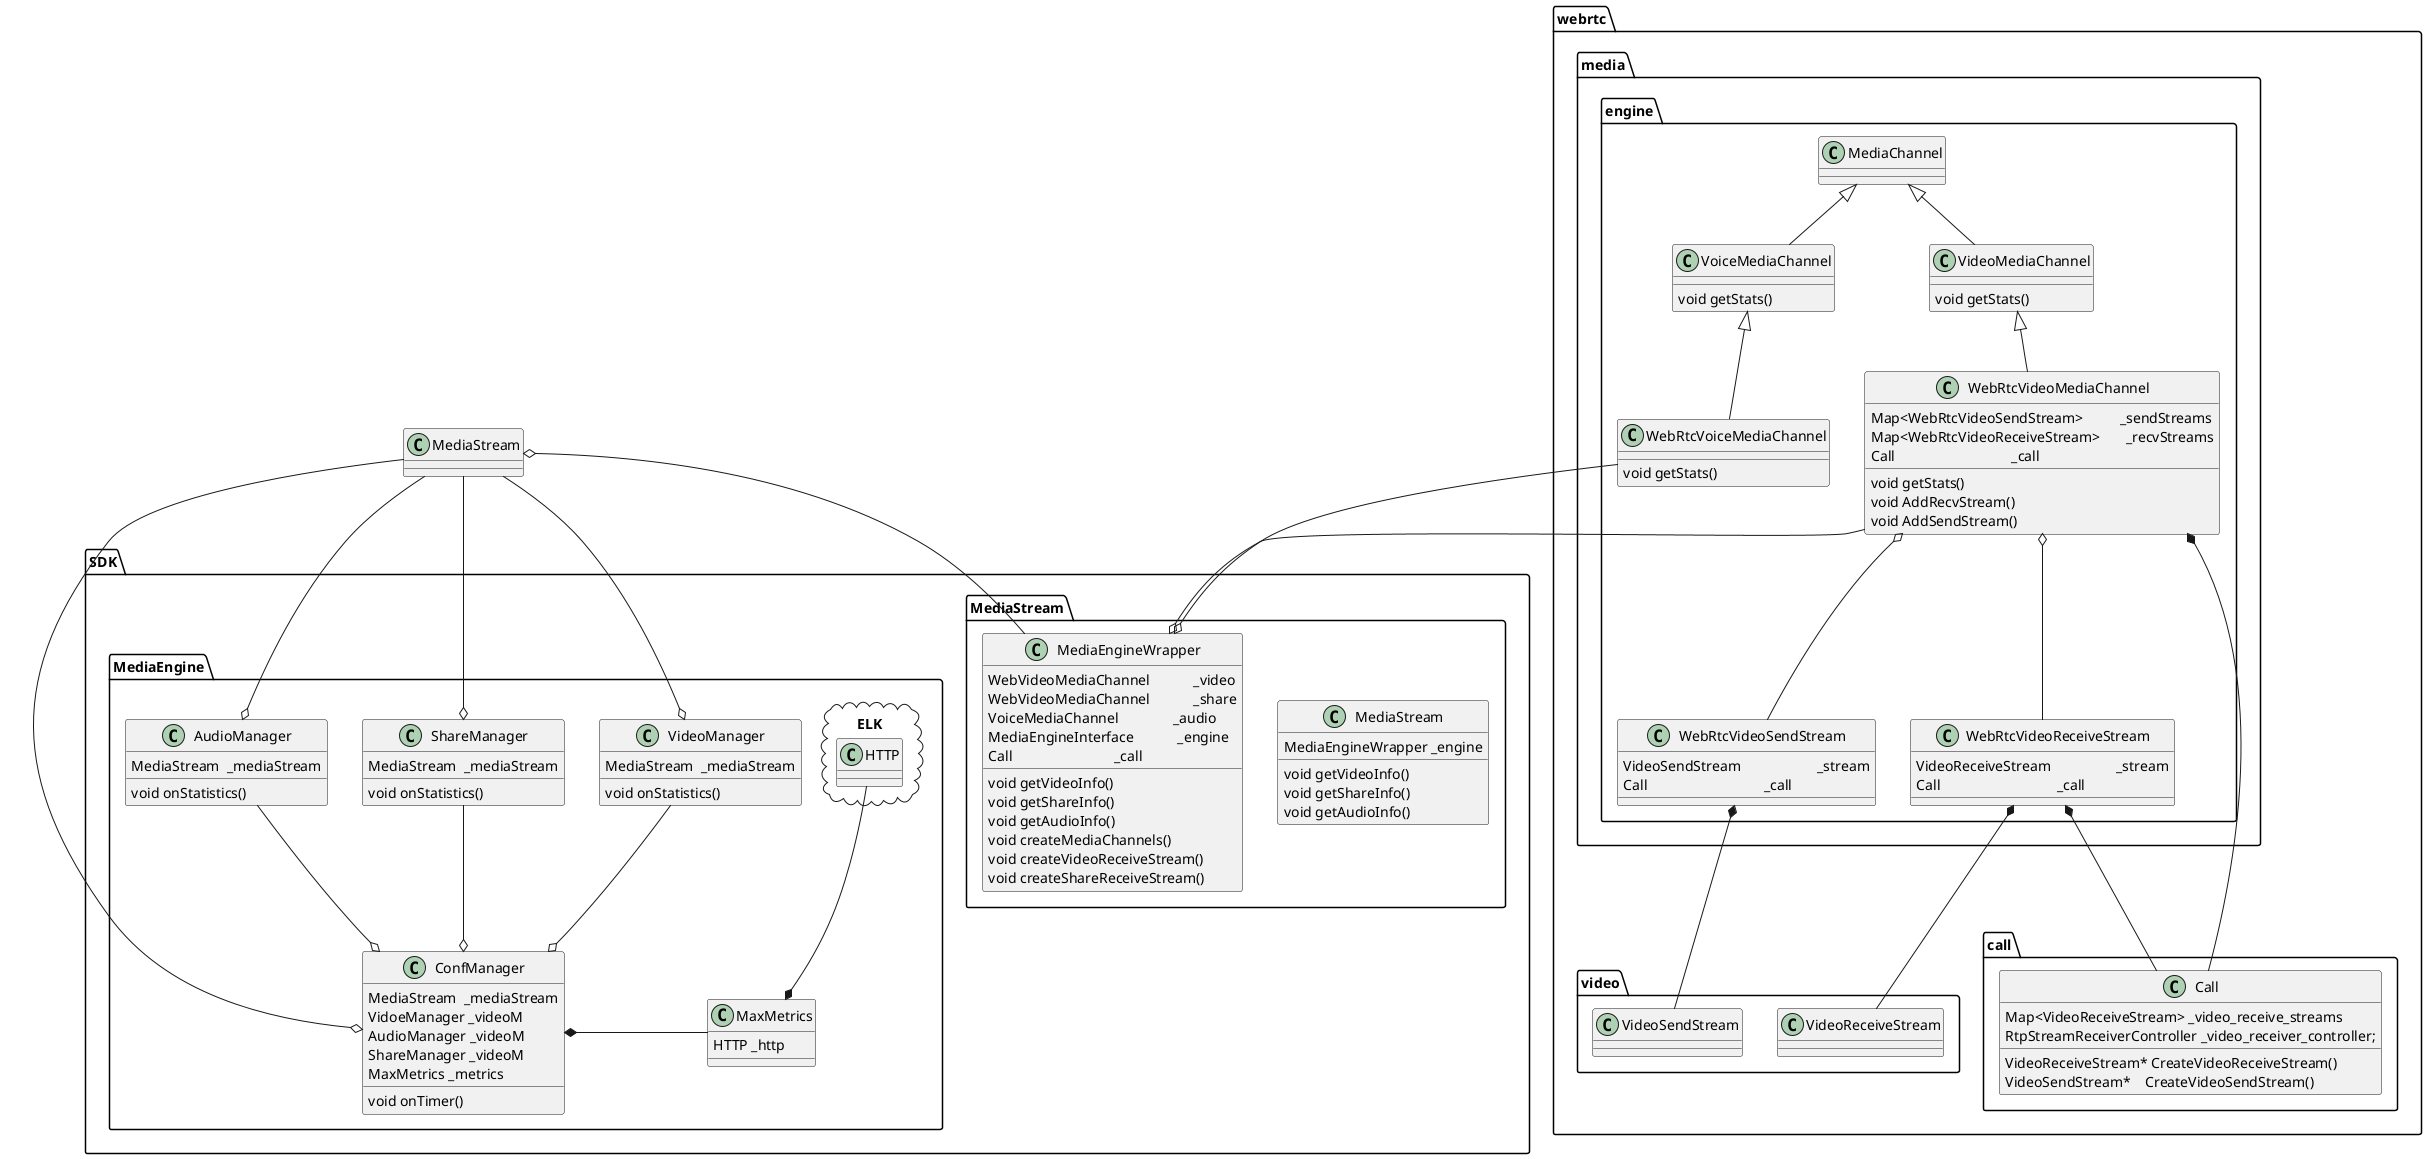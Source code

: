 @startuml

package "webrtc"
{

    package "call"
    {
        class Call
        {
            Map<VideoReceiveStream> _video_receive_streams
            RtpStreamReceiverController _video_receiver_controller;
            VideoReceiveStream* CreateVideoReceiveStream()
            VideoSendStream*    CreateVideoSendStream()
        }
    }

    package "video"
    {
        class VideoReceiveStream
        {

        }

        class VideoSendStream
        {

        }
    }

    package "media.engine"
    {
        class VideoMediaChannel
        {
            void getStats()
        }

        class WebRtcVideoMediaChannel
        {
            Map<WebRtcVideoSendStream>          _sendStreams
            Map<WebRtcVideoReceiveStream>       _recvStreams
            Call                                _call
            void getStats()
            void AddRecvStream()
            void AddSendStream()
        }

        class WebRtcVideoReceiveStream
        {
            VideoReceiveStream                  _stream
            Call                                _call
        }

        class WebRtcVideoSendStream
        {
            VideoSendStream                     _stream
            Call                                _call
        }

        class VoiceMediaChannel
        {
            void getStats()
        }

        class WebRtcVoiceMediaChannel
        {
            void getStats()
        }

        class MediaChannel
        {
            
        }


        MediaChannel <|-- VoiceMediaChannel
        MediaChannel <|-- VideoMediaChannel
        VideoMediaChannel <|-- WebRtcVideoMediaChannel
        VoiceMediaChannel <|-- WebRtcVoiceMediaChannel

        WebRtcVideoMediaChannel o-- WebRtcVideoReceiveStream
        WebRtcVideoMediaChannel o-- WebRtcVideoSendStream
        WebRtcVideoReceiveStream *-- VideoReceiveStream
        WebRtcVideoSendStream *-- VideoSendStream
        WebRtcVideoMediaChannel *-- Call
        WebRtcVideoReceiveStream *-- Call
    }

}

package "SDK"
{
    package "MediaStream"
    {
        class MediaStream
        {
            MediaEngineWrapper _engine
            void getVideoInfo()
            void getShareInfo()
            void getAudioInfo()
        }
        
        class MediaEngineWrapper
        {
            WebVideoMediaChannel            _video
            WebVideoMediaChannel            _share
            VoiceMediaChannel               _audio
            MediaEngineInterface            _engine
            Call                            _call
            void getVideoInfo()
            void getShareInfo()
            void getAudioInfo()
            void createMediaChannels()
            void createVideoReceiveStream()
            void createShareReceiveStream()
        }

    }

    package "MediaEngine"
    {

        class VideoManager
        {
            MediaStream  _mediaStream
            void onStatistics()
        }

        class ShareManager
        {
            MediaStream  _mediaStream
            void onStatistics()
        }

        class AudioManager
        {
            MediaStream  _mediaStream
            void onStatistics()
        }

        class MaxMetrics
        {
            HTTP _http
        }
        
        package ELK <<Cloud>>
        {
            class HTTP
        }
        
        class ConfManager
        { 
            MediaStream  _mediaStream
            VidoeManager _videoM
            AudioManager _videoM
            ShareManager _videoM
            MaxMetrics _metrics
            void onTimer()
        }
    }

}



WebRtcVideoMediaChannel --o MediaEngineWrapper
WebRtcVoiceMediaChannel --o MediaEngineWrapper

MediaEngineWrapper --o MediaStream

VideoManager --o ConfManager
ShareManager --o ConfManager
AudioManager --o ConfManager

MediaStream --o VideoManager
MediaStream --o ShareManager
MediaStream --o AudioManager
MediaStream --o ConfManager
HTTP  --* MaxMetrics
MaxMetrics -left-* ConfManager

@enduml
